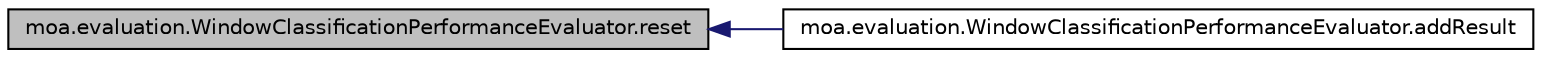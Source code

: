 digraph G
{
  edge [fontname="Helvetica",fontsize="10",labelfontname="Helvetica",labelfontsize="10"];
  node [fontname="Helvetica",fontsize="10",shape=record];
  rankdir=LR;
  Node1 [label="moa.evaluation.WindowClassificationPerformanceEvaluator.reset",height=0.2,width=0.4,color="black", fillcolor="grey75", style="filled" fontcolor="black"];
  Node1 -> Node2 [dir=back,color="midnightblue",fontsize="10",style="solid",fontname="Helvetica"];
  Node2 [label="moa.evaluation.WindowClassificationPerformanceEvaluator.addResult",height=0.2,width=0.4,color="black", fillcolor="white", style="filled",URL="$classmoa_1_1evaluation_1_1WindowClassificationPerformanceEvaluator.html#a3b693146bf844fa4373c7e1a2285ccaf",tooltip="Adds a learning result to this evaluator."];
}

